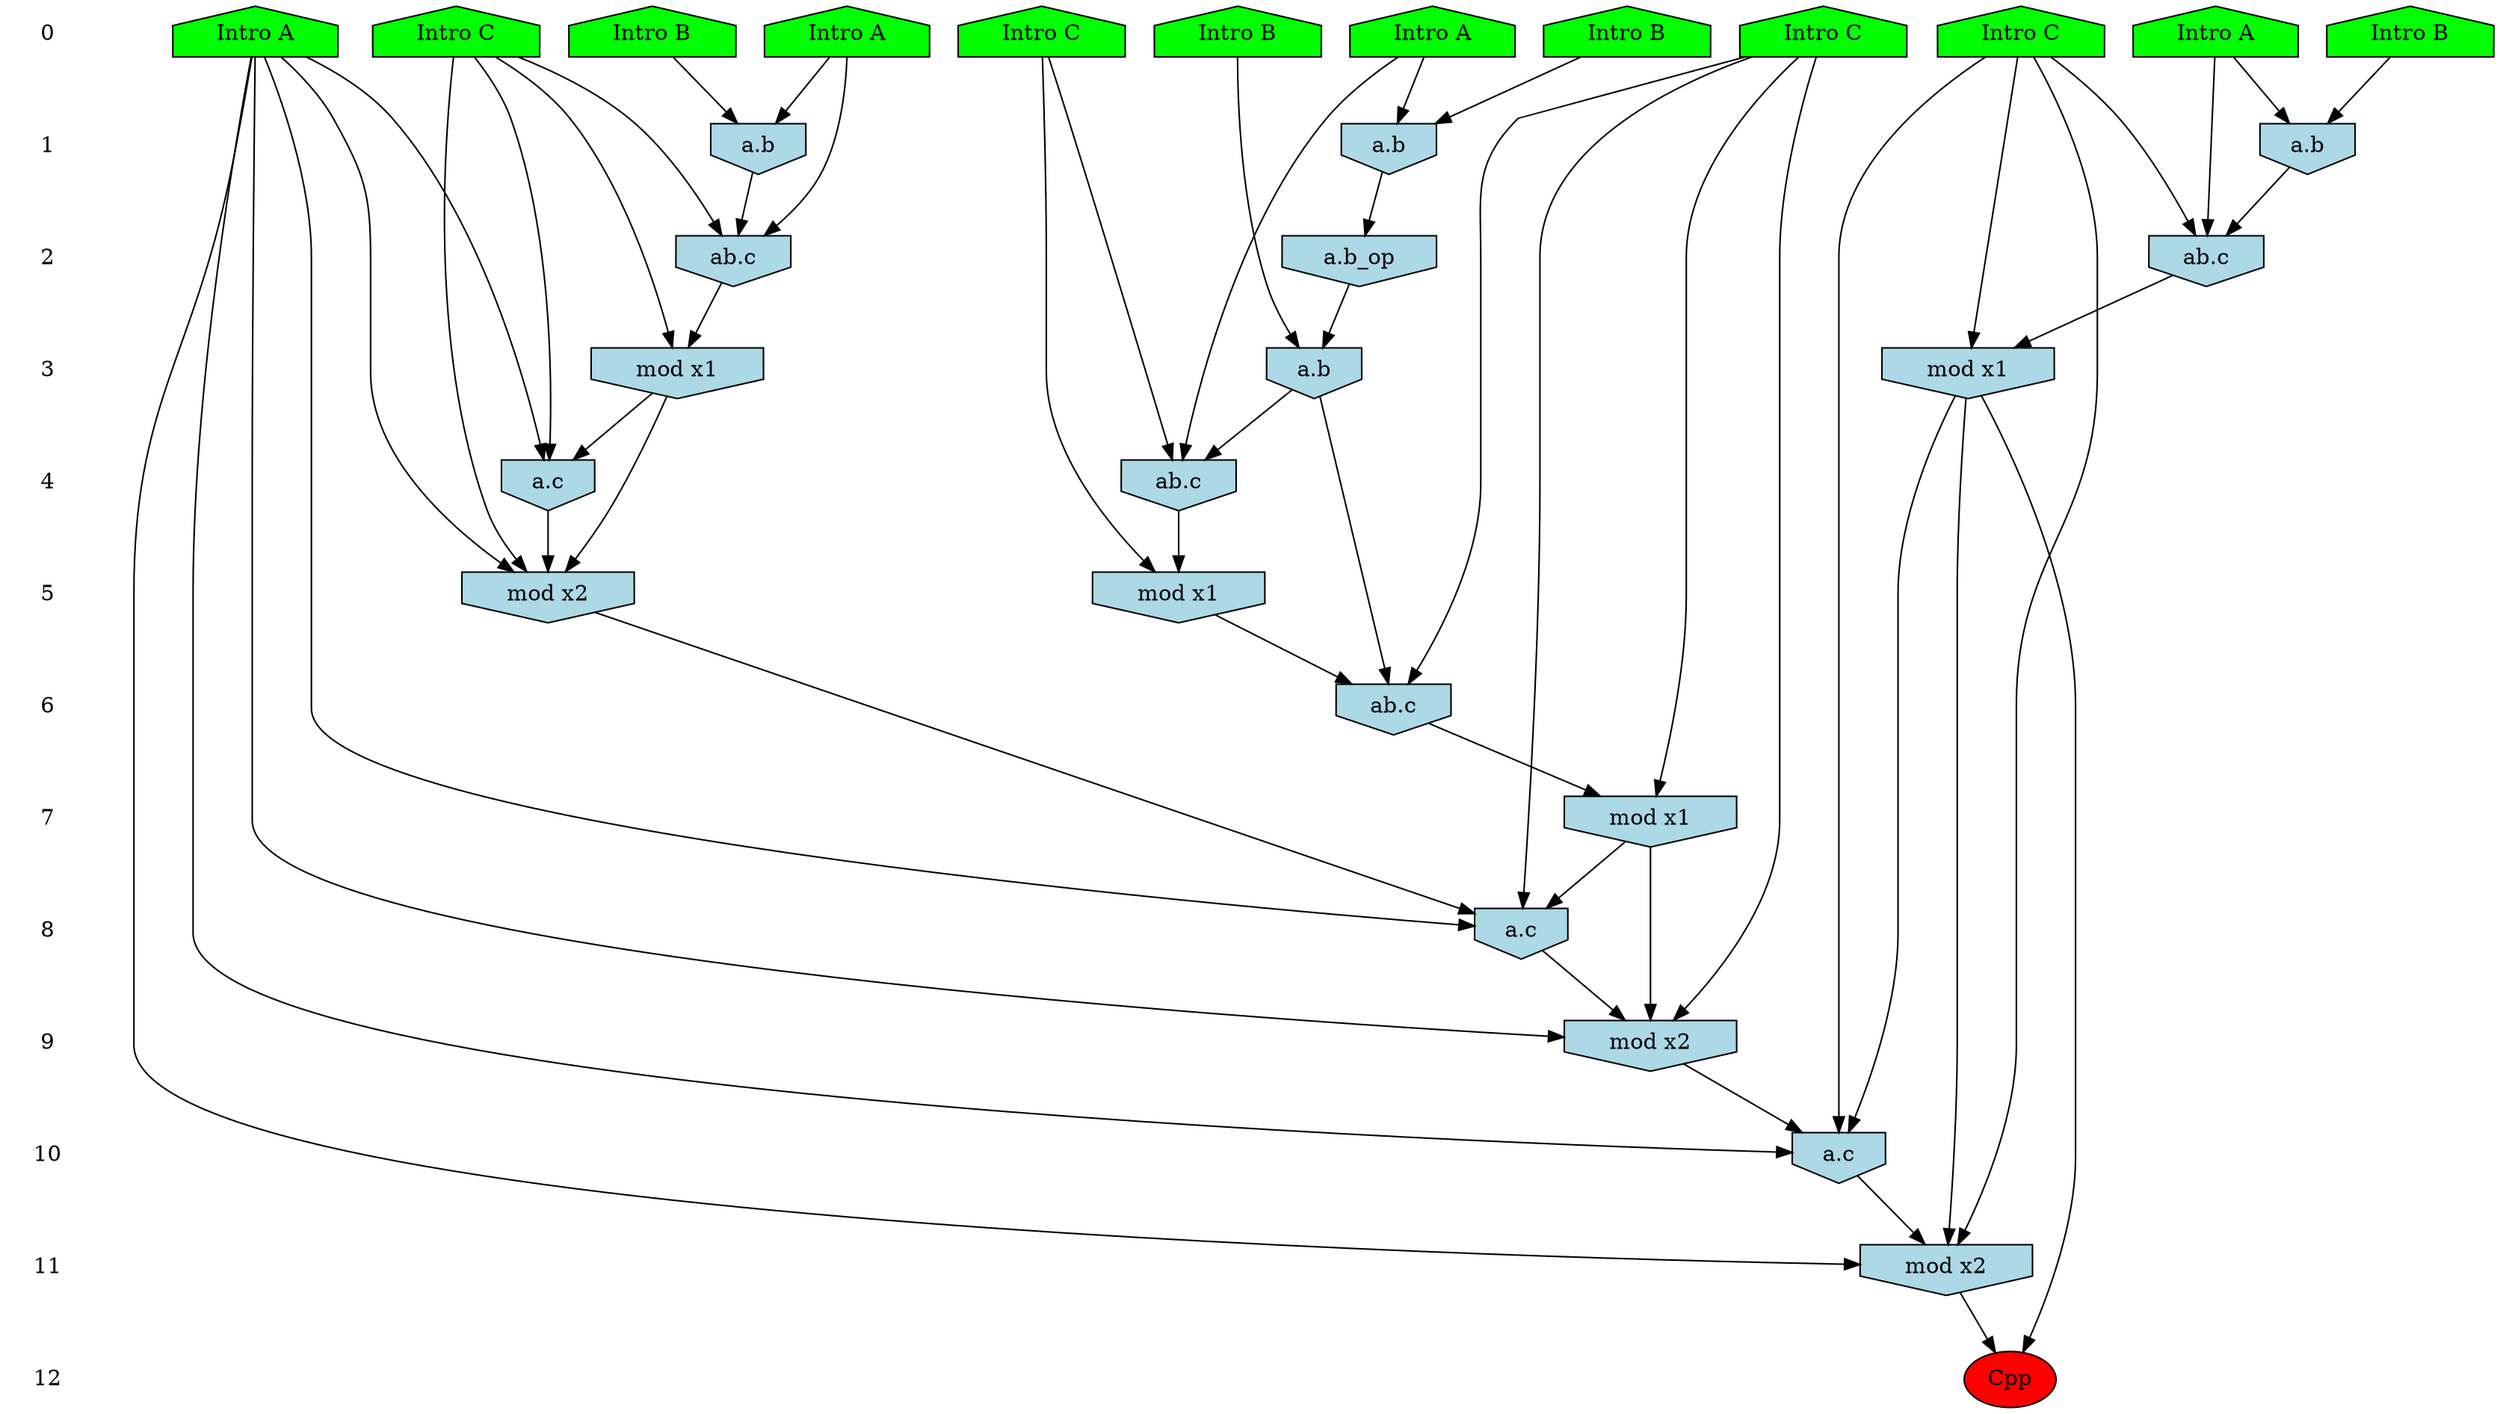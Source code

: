 /* Compression of 1 causal flows obtained in average at 1.457695E+01 t.u */
/* Compressed causal flows were: [2362] */
digraph G{
 ranksep=.5 ; 
{ rank = same ; "0" [shape=plaintext] ; node_1 [label ="Intro B", shape=house, style=filled, fillcolor=green] ;
node_2 [label ="Intro A", shape=house, style=filled, fillcolor=green] ;
node_3 [label ="Intro A", shape=house, style=filled, fillcolor=green] ;
node_4 [label ="Intro B", shape=house, style=filled, fillcolor=green] ;
node_5 [label ="Intro B", shape=house, style=filled, fillcolor=green] ;
node_6 [label ="Intro A", shape=house, style=filled, fillcolor=green] ;
node_7 [label ="Intro B", shape=house, style=filled, fillcolor=green] ;
node_8 [label ="Intro A", shape=house, style=filled, fillcolor=green] ;
node_9 [label ="Intro C", shape=house, style=filled, fillcolor=green] ;
node_10 [label ="Intro C", shape=house, style=filled, fillcolor=green] ;
node_11 [label ="Intro C", shape=house, style=filled, fillcolor=green] ;
node_12 [label ="Intro C", shape=house, style=filled, fillcolor=green] ;
}
{ rank = same ; "1" [shape=plaintext] ; node_13 [label="a.b", shape=invhouse, style=filled, fillcolor = lightblue] ;
node_16 [label="a.b", shape=invhouse, style=filled, fillcolor = lightblue] ;
node_19 [label="a.b", shape=invhouse, style=filled, fillcolor = lightblue] ;
}
{ rank = same ; "2" [shape=plaintext] ; node_14 [label="ab.c", shape=invhouse, style=filled, fillcolor = lightblue] ;
node_17 [label="a.b_op", shape=invhouse, style=filled, fillcolor = lightblue] ;
node_26 [label="ab.c", shape=invhouse, style=filled, fillcolor = lightblue] ;
}
{ rank = same ; "3" [shape=plaintext] ; node_15 [label="mod x1", shape=invhouse, style=filled, fillcolor = lightblue] ;
node_18 [label="a.b", shape=invhouse, style=filled, fillcolor = lightblue] ;
node_27 [label="mod x1", shape=invhouse, style=filled, fillcolor = lightblue] ;
}
{ rank = same ; "4" [shape=plaintext] ; node_20 [label="a.c", shape=invhouse, style=filled, fillcolor = lightblue] ;
node_21 [label="ab.c", shape=invhouse, style=filled, fillcolor = lightblue] ;
}
{ rank = same ; "5" [shape=plaintext] ; node_22 [label="mod x2", shape=invhouse, style=filled, fillcolor = lightblue] ;
node_23 [label="mod x1", shape=invhouse, style=filled, fillcolor = lightblue] ;
}
{ rank = same ; "6" [shape=plaintext] ; node_24 [label="ab.c", shape=invhouse, style=filled, fillcolor = lightblue] ;
}
{ rank = same ; "7" [shape=plaintext] ; node_25 [label="mod x1", shape=invhouse, style=filled, fillcolor = lightblue] ;
}
{ rank = same ; "8" [shape=plaintext] ; node_28 [label="a.c", shape=invhouse, style=filled, fillcolor = lightblue] ;
}
{ rank = same ; "9" [shape=plaintext] ; node_29 [label="mod x2", shape=invhouse, style=filled, fillcolor = lightblue] ;
}
{ rank = same ; "10" [shape=plaintext] ; node_30 [label="a.c", shape=invhouse, style=filled, fillcolor = lightblue] ;
}
{ rank = same ; "11" [shape=plaintext] ; node_31 [label="mod x2", shape=invhouse, style=filled, fillcolor = lightblue] ;
}
{ rank = same ; "12" [shape=plaintext] ; node_32 [label ="Cpp", style=filled, fillcolor=red] ;
}
"0" -> "1" [style="invis"]; 
"1" -> "2" [style="invis"]; 
"2" -> "3" [style="invis"]; 
"3" -> "4" [style="invis"]; 
"4" -> "5" [style="invis"]; 
"5" -> "6" [style="invis"]; 
"6" -> "7" [style="invis"]; 
"7" -> "8" [style="invis"]; 
"8" -> "9" [style="invis"]; 
"9" -> "10" [style="invis"]; 
"10" -> "11" [style="invis"]; 
"11" -> "12" [style="invis"]; 
node_6 -> node_13
node_7 -> node_13
node_6 -> node_14
node_9 -> node_14
node_13 -> node_14
node_9 -> node_15
node_14 -> node_15
node_5 -> node_16
node_8 -> node_16
node_16 -> node_17
node_1 -> node_18
node_17 -> node_18
node_3 -> node_19
node_4 -> node_19
node_2 -> node_20
node_9 -> node_20
node_15 -> node_20
node_8 -> node_21
node_10 -> node_21
node_18 -> node_21
node_2 -> node_22
node_9 -> node_22
node_15 -> node_22
node_20 -> node_22
node_10 -> node_23
node_21 -> node_23
node_11 -> node_24
node_18 -> node_24
node_23 -> node_24
node_11 -> node_25
node_24 -> node_25
node_3 -> node_26
node_12 -> node_26
node_19 -> node_26
node_12 -> node_27
node_26 -> node_27
node_2 -> node_28
node_11 -> node_28
node_22 -> node_28
node_25 -> node_28
node_2 -> node_29
node_11 -> node_29
node_25 -> node_29
node_28 -> node_29
node_2 -> node_30
node_12 -> node_30
node_27 -> node_30
node_29 -> node_30
node_2 -> node_31
node_12 -> node_31
node_27 -> node_31
node_30 -> node_31
node_27 -> node_32
node_31 -> node_32
}
/*
 Dot generation time: 0.001175
*/